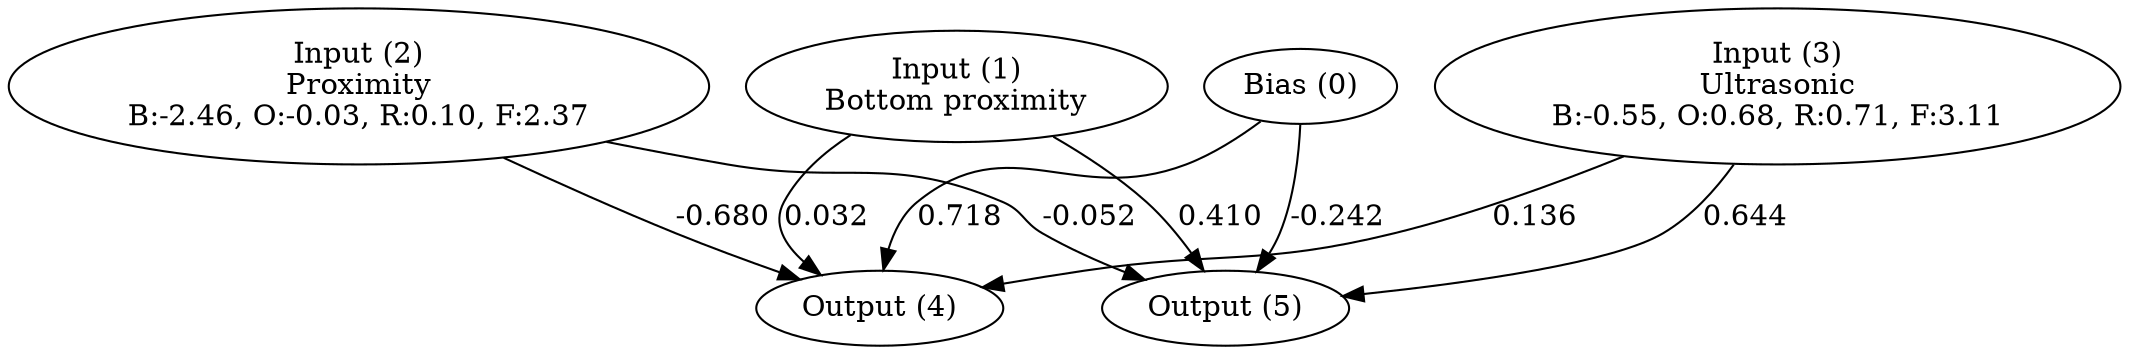 digraph G {
  0 [ label="Bias (0)" ];
  1 [ label="Input (1)\nBottom proximity" ];
  2 [ label="Input (2)\nProximity\nB:-2.46, O:-0.03, R:0.10, F:2.37" ];
  3 [ label="Input (3)\nUltrasonic\nB:-0.55, O:0.68, R:0.71, F:3.11" ];
  4 [ label="Output (4)" ];
  5 [ label="Output (5)" ];
  { rank=same 0 1 2 3 }
  { rank=same 4 5 }
  0 -> 4 [ label="0.718" ];
  0 -> 5 [ label="-0.242" ];
  1 -> 4 [ label="0.032" ];
  1 -> 5 [ label="0.410" ];
  2 -> 4 [ label="-0.680" ];
  2 -> 5 [ label="-0.052" ];
  3 -> 4 [ label="0.136" ];
  3 -> 5 [ label="0.644" ];
}

